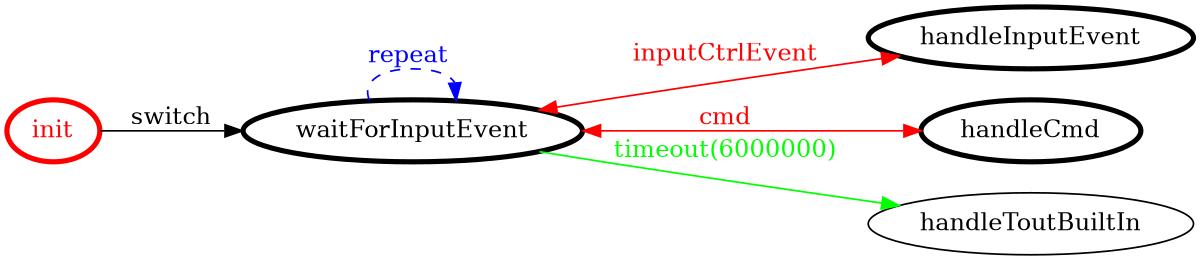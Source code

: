 /*
*
* A GraphViz DOT FSM description 
* Please use a GraphViz visualizer (like http://www.webgraphviz.com)
*  
*/

digraph finite_state_machine {
	rankdir=LR
	size="8,5"
	
	init [ color = red ][ fontcolor = red ][ penwidth = 3 ]
	handleInputEvent [ color = black ][ fontcolor = black ][ penwidth = 3 ]
	handleCmd [ color = black ][ fontcolor = black ][ penwidth = 3 ]
	waitForInputEvent [ color = black ][ fontcolor = black ][ penwidth = 3 ]
	
	waitForInputEvent -> handleCmd [ label = "cmd" ][ color = red ][ fontcolor = red ][ dir = both ]
	waitForInputEvent -> handleInputEvent [ label = "inputCtrlEvent" ][ color = red ][ fontcolor = red ][ dir = both ]
	waitForInputEvent -> handleToutBuiltIn [ label = "timeout(6000000)" ][ color = green ][ fontcolor = green ]
	init -> waitForInputEvent [ label = "switch" ][ color = black ][ fontcolor = black ]
	waitForInputEvent -> waitForInputEvent [ label = "repeat "][ style = dashed ][ color = blue ][ fontcolor = blue ]
}
